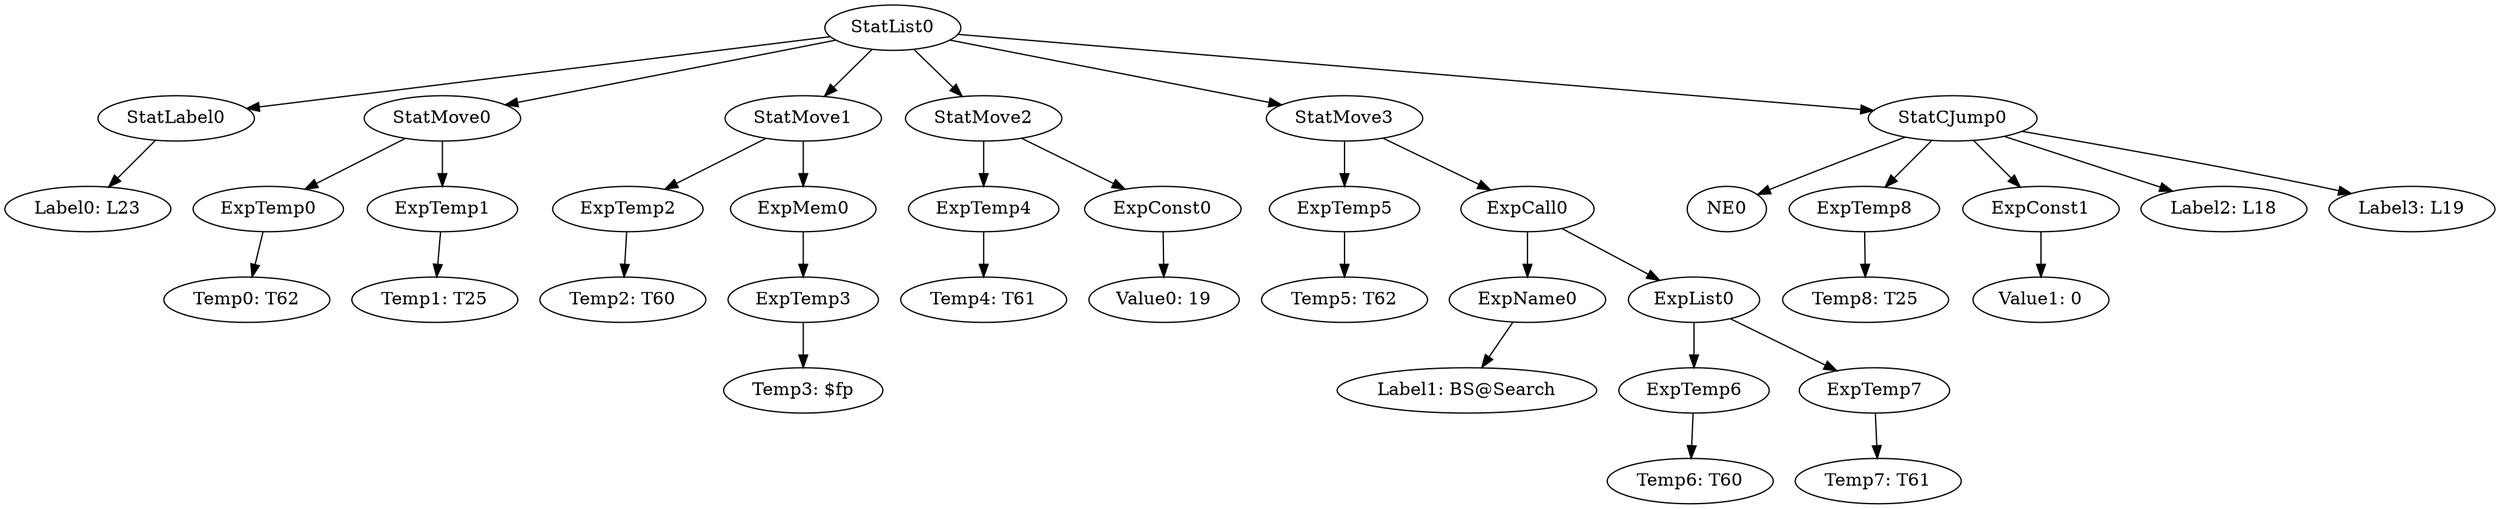 digraph {
	ordering = out;
	StatCJump0 -> NE0;
	StatCJump0 -> ExpTemp8;
	StatCJump0 -> ExpConst1;
	StatCJump0 -> "Label2: L18";
	StatCJump0 -> "Label3: L19";
	ExpList0 -> ExpTemp6;
	ExpList0 -> ExpTemp7;
	ExpTemp6 -> "Temp6: T60";
	ExpTemp7 -> "Temp7: T61";
	ExpName0 -> "Label1: BS@Search";
	StatMove3 -> ExpTemp5;
	StatMove3 -> ExpCall0;
	ExpTemp5 -> "Temp5: T62";
	ExpConst0 -> "Value0: 19";
	StatMove0 -> ExpTemp0;
	StatMove0 -> ExpTemp1;
	ExpTemp0 -> "Temp0: T62";
	StatList0 -> StatLabel0;
	StatList0 -> StatMove0;
	StatList0 -> StatMove1;
	StatList0 -> StatMove2;
	StatList0 -> StatMove3;
	StatList0 -> StatCJump0;
	StatLabel0 -> "Label0: L23";
	StatMove2 -> ExpTemp4;
	StatMove2 -> ExpConst0;
	ExpTemp2 -> "Temp2: T60";
	ExpTemp3 -> "Temp3: $fp";
	ExpTemp1 -> "Temp1: T25";
	ExpConst1 -> "Value1: 0";
	StatMove1 -> ExpTemp2;
	StatMove1 -> ExpMem0;
	ExpTemp8 -> "Temp8: T25";
	ExpMem0 -> ExpTemp3;
	ExpCall0 -> ExpName0;
	ExpCall0 -> ExpList0;
	ExpTemp4 -> "Temp4: T61";
}

